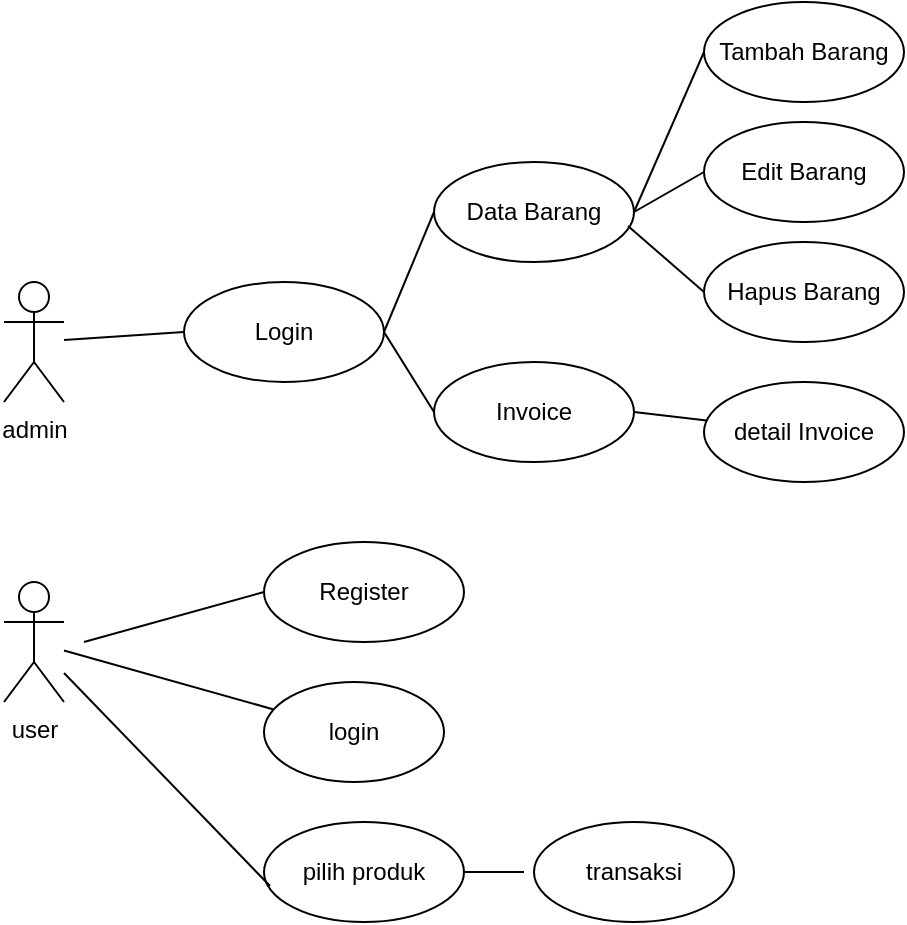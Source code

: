 <mxfile version="14.3.0" type="github">
  <diagram id="3TO2q5QgPzHr-vitfEo1" name="Page-1">
    <mxGraphModel dx="946" dy="621" grid="1" gridSize="10" guides="1" tooltips="1" connect="1" arrows="1" fold="1" page="1" pageScale="1" pageWidth="850" pageHeight="1100" math="0" shadow="0">
      <root>
        <mxCell id="0" />
        <mxCell id="1" parent="0" />
        <mxCell id="GLCllgMDW6Mr1fmC26EX-1" value="admin" style="shape=umlActor;verticalLabelPosition=bottom;verticalAlign=top;html=1;outlineConnect=0;" vertex="1" parent="1">
          <mxGeometry x="110" y="220" width="30" height="60" as="geometry" />
        </mxCell>
        <mxCell id="GLCllgMDW6Mr1fmC26EX-2" value="Login" style="ellipse;whiteSpace=wrap;html=1;" vertex="1" parent="1">
          <mxGeometry x="200" y="220" width="100" height="50" as="geometry" />
        </mxCell>
        <mxCell id="GLCllgMDW6Mr1fmC26EX-3" value="Invoice" style="ellipse;whiteSpace=wrap;html=1;" vertex="1" parent="1">
          <mxGeometry x="325" y="260" width="100" height="50" as="geometry" />
        </mxCell>
        <mxCell id="GLCllgMDW6Mr1fmC26EX-4" value="Data Barang" style="ellipse;whiteSpace=wrap;html=1;" vertex="1" parent="1">
          <mxGeometry x="325" y="160" width="100" height="50" as="geometry" />
        </mxCell>
        <mxCell id="GLCllgMDW6Mr1fmC26EX-5" value="Hapus Barang" style="ellipse;whiteSpace=wrap;html=1;" vertex="1" parent="1">
          <mxGeometry x="460" y="200" width="100" height="50" as="geometry" />
        </mxCell>
        <mxCell id="GLCllgMDW6Mr1fmC26EX-6" value="Edit Barang" style="ellipse;whiteSpace=wrap;html=1;" vertex="1" parent="1">
          <mxGeometry x="460" y="140" width="100" height="50" as="geometry" />
        </mxCell>
        <mxCell id="GLCllgMDW6Mr1fmC26EX-7" value="Tambah Barang" style="ellipse;whiteSpace=wrap;html=1;" vertex="1" parent="1">
          <mxGeometry x="460" y="80" width="100" height="50" as="geometry" />
        </mxCell>
        <mxCell id="GLCllgMDW6Mr1fmC26EX-9" value="" style="endArrow=none;html=1;entryX=0;entryY=0.5;entryDx=0;entryDy=0;" edge="1" parent="1" source="GLCllgMDW6Mr1fmC26EX-1" target="GLCllgMDW6Mr1fmC26EX-2">
          <mxGeometry width="50" height="50" relative="1" as="geometry">
            <mxPoint x="400" y="320" as="sourcePoint" />
            <mxPoint x="450" y="270" as="targetPoint" />
          </mxGeometry>
        </mxCell>
        <mxCell id="GLCllgMDW6Mr1fmC26EX-10" value="" style="endArrow=none;html=1;entryX=1;entryY=0.5;entryDx=0;entryDy=0;exitX=0;exitY=0.5;exitDx=0;exitDy=0;" edge="1" parent="1" source="GLCllgMDW6Mr1fmC26EX-4" target="GLCllgMDW6Mr1fmC26EX-2">
          <mxGeometry width="50" height="50" relative="1" as="geometry">
            <mxPoint x="150" y="251" as="sourcePoint" />
            <mxPoint x="210" y="255" as="targetPoint" />
          </mxGeometry>
        </mxCell>
        <mxCell id="GLCllgMDW6Mr1fmC26EX-11" value="" style="endArrow=none;html=1;entryX=0;entryY=0.5;entryDx=0;entryDy=0;exitX=1;exitY=0.5;exitDx=0;exitDy=0;" edge="1" parent="1" source="GLCllgMDW6Mr1fmC26EX-4" target="GLCllgMDW6Mr1fmC26EX-7">
          <mxGeometry width="50" height="50" relative="1" as="geometry">
            <mxPoint x="335" y="195" as="sourcePoint" />
            <mxPoint x="310" y="255" as="targetPoint" />
          </mxGeometry>
        </mxCell>
        <mxCell id="GLCllgMDW6Mr1fmC26EX-12" value="" style="endArrow=none;html=1;entryX=0;entryY=0.5;entryDx=0;entryDy=0;exitX=1;exitY=0.5;exitDx=0;exitDy=0;" edge="1" parent="1" source="GLCllgMDW6Mr1fmC26EX-4" target="GLCllgMDW6Mr1fmC26EX-6">
          <mxGeometry width="50" height="50" relative="1" as="geometry">
            <mxPoint x="430" y="180" as="sourcePoint" />
            <mxPoint x="470" y="115" as="targetPoint" />
          </mxGeometry>
        </mxCell>
        <mxCell id="GLCllgMDW6Mr1fmC26EX-13" value="" style="endArrow=none;html=1;entryX=0;entryY=0.5;entryDx=0;entryDy=0;exitX=0.97;exitY=0.64;exitDx=0;exitDy=0;exitPerimeter=0;" edge="1" parent="1" source="GLCllgMDW6Mr1fmC26EX-4" target="GLCllgMDW6Mr1fmC26EX-5">
          <mxGeometry width="50" height="50" relative="1" as="geometry">
            <mxPoint x="445" y="205" as="sourcePoint" />
            <mxPoint x="480" y="125" as="targetPoint" />
          </mxGeometry>
        </mxCell>
        <mxCell id="GLCllgMDW6Mr1fmC26EX-14" value="" style="endArrow=none;html=1;entryX=1;entryY=0.5;entryDx=0;entryDy=0;exitX=0;exitY=0.5;exitDx=0;exitDy=0;" edge="1" parent="1" source="GLCllgMDW6Mr1fmC26EX-3" target="GLCllgMDW6Mr1fmC26EX-2">
          <mxGeometry width="50" height="50" relative="1" as="geometry">
            <mxPoint x="335" y="195" as="sourcePoint" />
            <mxPoint x="310" y="255" as="targetPoint" />
          </mxGeometry>
        </mxCell>
        <mxCell id="GLCllgMDW6Mr1fmC26EX-16" value="detail Invoice" style="ellipse;whiteSpace=wrap;html=1;" vertex="1" parent="1">
          <mxGeometry x="460" y="270" width="100" height="50" as="geometry" />
        </mxCell>
        <mxCell id="GLCllgMDW6Mr1fmC26EX-17" value="" style="endArrow=none;html=1;entryX=1;entryY=0.5;entryDx=0;entryDy=0;" edge="1" parent="1" source="GLCllgMDW6Mr1fmC26EX-16" target="GLCllgMDW6Mr1fmC26EX-3">
          <mxGeometry width="50" height="50" relative="1" as="geometry">
            <mxPoint x="335" y="195" as="sourcePoint" />
            <mxPoint x="310" y="255" as="targetPoint" />
          </mxGeometry>
        </mxCell>
        <mxCell id="GLCllgMDW6Mr1fmC26EX-23" value="user" style="shape=umlActor;verticalLabelPosition=bottom;verticalAlign=top;html=1;outlineConnect=0;" vertex="1" parent="1">
          <mxGeometry x="110" y="370" width="30" height="60" as="geometry" />
        </mxCell>
        <mxCell id="GLCllgMDW6Mr1fmC26EX-29" value="Register" style="ellipse;whiteSpace=wrap;html=1;" vertex="1" parent="1">
          <mxGeometry x="240" y="350" width="100" height="50" as="geometry" />
        </mxCell>
        <mxCell id="GLCllgMDW6Mr1fmC26EX-30" value="login" style="ellipse;whiteSpace=wrap;html=1;" vertex="1" parent="1">
          <mxGeometry x="240" y="420" width="90" height="50" as="geometry" />
        </mxCell>
        <mxCell id="GLCllgMDW6Mr1fmC26EX-31" value="&lt;span&gt;pilih produk&lt;/span&gt;" style="ellipse;whiteSpace=wrap;html=1;" vertex="1" parent="1">
          <mxGeometry x="240" y="490" width="100" height="50" as="geometry" />
        </mxCell>
        <mxCell id="GLCllgMDW6Mr1fmC26EX-32" value="&lt;span&gt;transaksi&lt;/span&gt;" style="ellipse;whiteSpace=wrap;html=1;" vertex="1" parent="1">
          <mxGeometry x="375" y="490" width="100" height="50" as="geometry" />
        </mxCell>
        <mxCell id="GLCllgMDW6Mr1fmC26EX-33" value="" style="endArrow=none;html=1;entryX=0;entryY=0.5;entryDx=0;entryDy=0;" edge="1" parent="1" target="GLCllgMDW6Mr1fmC26EX-29">
          <mxGeometry width="50" height="50" relative="1" as="geometry">
            <mxPoint x="150" y="400" as="sourcePoint" />
            <mxPoint x="180" y="370" as="targetPoint" />
          </mxGeometry>
        </mxCell>
        <mxCell id="GLCllgMDW6Mr1fmC26EX-34" value="" style="endArrow=none;html=1;" edge="1" parent="1" source="GLCllgMDW6Mr1fmC26EX-23" target="GLCllgMDW6Mr1fmC26EX-30">
          <mxGeometry width="50" height="50" relative="1" as="geometry">
            <mxPoint x="140" y="430" as="sourcePoint" />
            <mxPoint x="250" y="385" as="targetPoint" />
          </mxGeometry>
        </mxCell>
        <mxCell id="GLCllgMDW6Mr1fmC26EX-35" value="" style="endArrow=none;html=1;entryX=0.03;entryY=0.64;entryDx=0;entryDy=0;entryPerimeter=0;" edge="1" parent="1" source="GLCllgMDW6Mr1fmC26EX-23" target="GLCllgMDW6Mr1fmC26EX-31">
          <mxGeometry width="50" height="50" relative="1" as="geometry">
            <mxPoint x="150" y="440" as="sourcePoint" />
            <mxPoint x="260" y="395" as="targetPoint" />
          </mxGeometry>
        </mxCell>
        <mxCell id="GLCllgMDW6Mr1fmC26EX-37" value="" style="endArrow=none;html=1;exitX=1;exitY=0.5;exitDx=0;exitDy=0;" edge="1" parent="1" source="GLCllgMDW6Mr1fmC26EX-31">
          <mxGeometry width="50" height="50" relative="1" as="geometry">
            <mxPoint x="150" y="259" as="sourcePoint" />
            <mxPoint x="370" y="515" as="targetPoint" />
          </mxGeometry>
        </mxCell>
      </root>
    </mxGraphModel>
  </diagram>
</mxfile>
